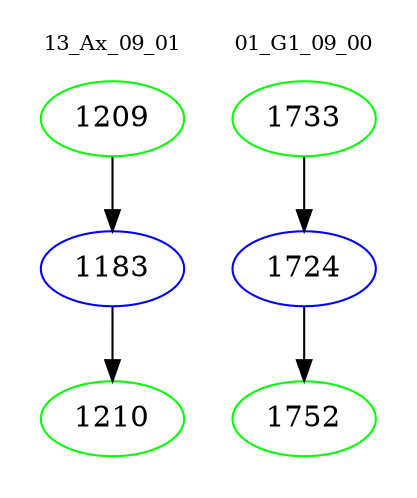 digraph{
subgraph cluster_0 {
color = white
label = "13_Ax_09_01";
fontsize=10;
T0_1209 [label="1209", color="green"]
T0_1209 -> T0_1183 [color="black"]
T0_1183 [label="1183", color="blue"]
T0_1183 -> T0_1210 [color="black"]
T0_1210 [label="1210", color="green"]
}
subgraph cluster_1 {
color = white
label = "01_G1_09_00";
fontsize=10;
T1_1733 [label="1733", color="green"]
T1_1733 -> T1_1724 [color="black"]
T1_1724 [label="1724", color="blue"]
T1_1724 -> T1_1752 [color="black"]
T1_1752 [label="1752", color="green"]
}
}
